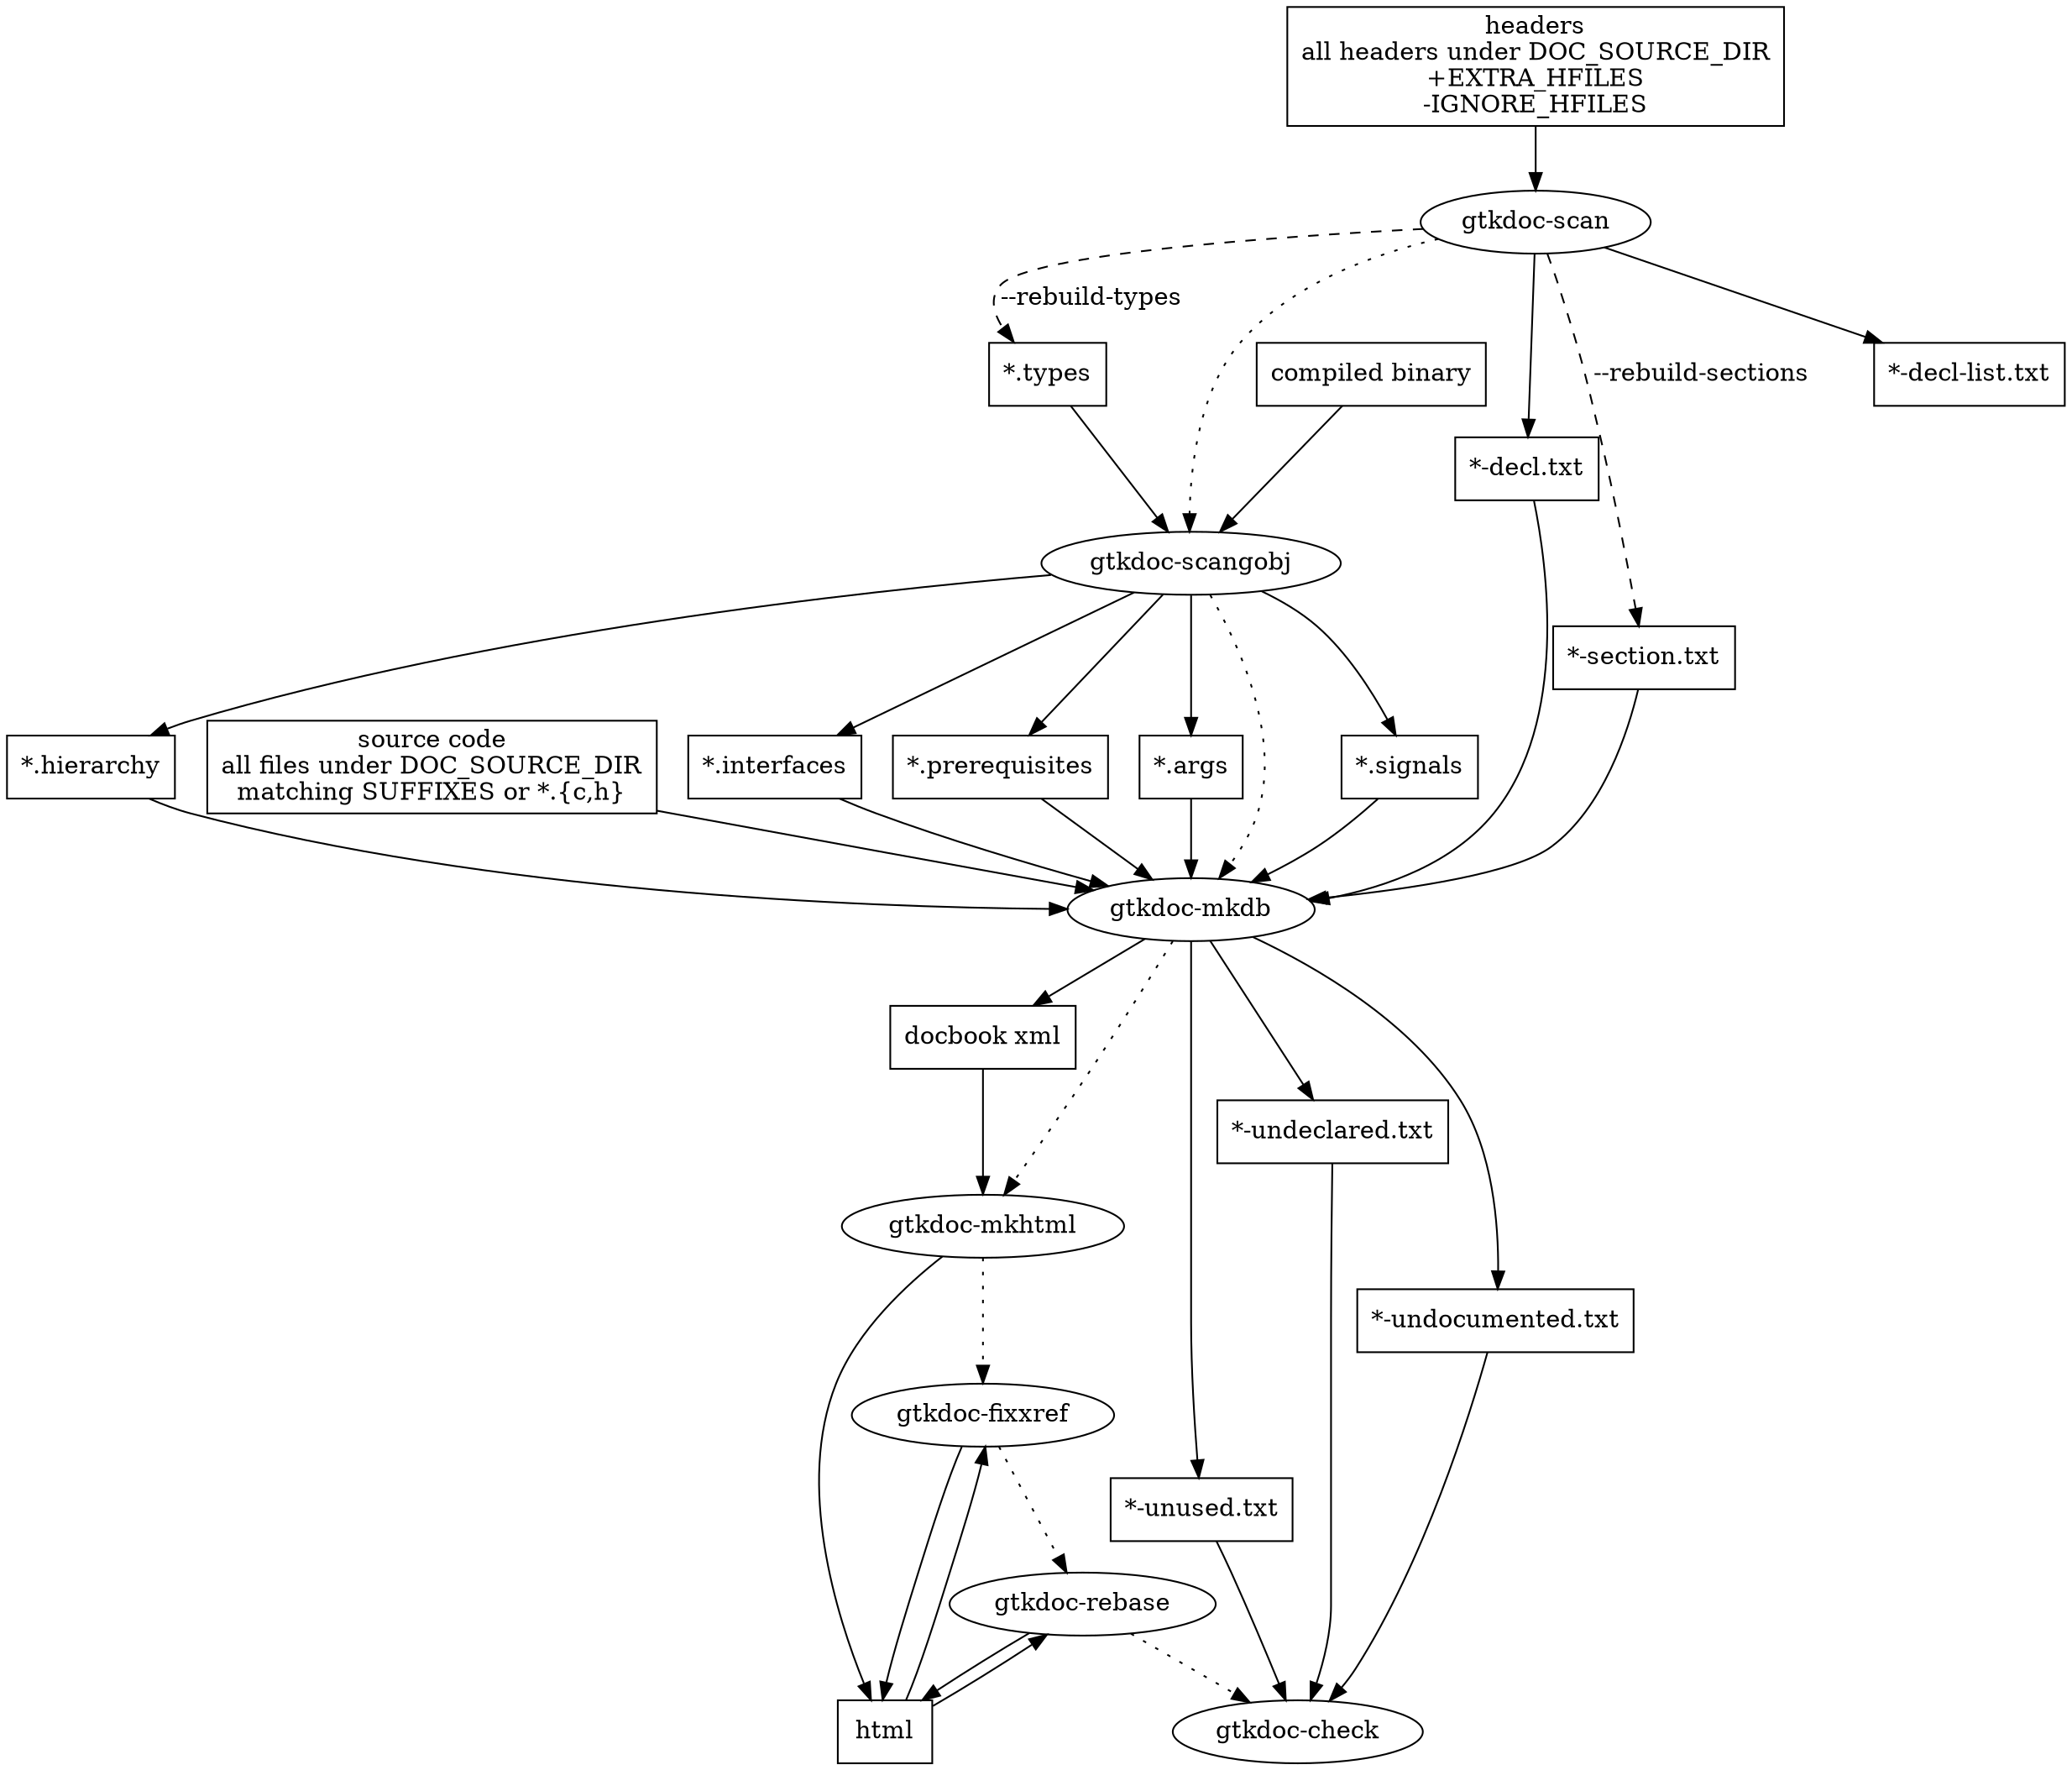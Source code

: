 /* files and tools in gtk-doc workflow
 * dot -Tpng gtkdoc.dot -ogtkdoc.png
 */
 
digraph gtkdoc {
    /* graph attributes */
    /*rankdir=BT;*/
    
    /* default node attributes */
    node [ shape=box];
    
    /* tools nodes */
    gtkdoc_scan [label="gtkdoc-scan",shape="ellipse" ];
    gtkdoc_scangobj [label="gtkdoc-scangobj",shape="ellipse" ];
    gtkdoc_mkdb [label="gtkdoc-mkdb",shape="ellipse" ];
    gtkdoc_mkhtml [label="gtkdoc-mkhtml",shape="ellipse" ];
    gtkdoc_fixxref [label="gtkdoc-fixxref",shape="ellipse" ];
    gtkdoc_rebase [label="gtkdoc-rebase",shape="ellipse" ];
    gtkdoc_check [label="gtkdoc-check",shape="ellipse" ];

    /* file nodes */
    headers [label="headers\nall headers under DOC_SOURCE_DIR\n+EXTRA_HFILES\n-IGNORE_HFILES"];
    sources [label="source code\nall files under DOC_SOURCE_DIR\nmatching SUFFIXES or *.{c,h}"];
    binary [label="compiled binary"];
    xml [label="docbook xml"];
    html [label="html"];
    module_decl_list [label="*-decl-list.txt" ];
    module_decl [label="*-decl.txt" ];
    module_types [label="*.types" ];
    module_sections [label="*-section.txt" ];
    module_signals [label="*.signals" ];
    module_hierarchy [label="*.hierarchy" ];
    module_interfaces [label="*.interfaces" ];
    module_prerequisites [label="*.prerequisites" ];
    module_args [label="*.args" ];
    module_undeclared [label="*-undeclared.txt" ];
    module_undocumented [label="*-undocumented.txt" ];
    module_unused [label="*-unused.txt" ];
 
    /* tool invokation */
    gtkdoc_scan -> gtkdoc_scangobj -> gtkdoc_mkdb -> gtkdoc_mkhtml -> gtkdoc_fixxref -> gtkdoc_rebase -> gtkdoc_check [style="dotted"];

    /* file usage */
    headers -> gtkdoc_scan;
    gtkdoc_scan -> module_sections [label="--rebuild-sections", style="dashed"];
    gtkdoc_scan -> module_types [label="--rebuild-types", style="dashed"];
    gtkdoc_scan -> module_decl;
    gtkdoc_scan -> module_decl_list;
 
    binary -> gtkdoc_scangobj;
    module_types -> gtkdoc_scangobj;
    gtkdoc_scangobj -> module_signals;
    gtkdoc_scangobj -> module_hierarchy;
    gtkdoc_scangobj -> module_interfaces;
    gtkdoc_scangobj -> module_prerequisites;
    gtkdoc_scangobj -> module_args;

    sources -> gtkdoc_mkdb;
    module_sections -> gtkdoc_mkdb;
    module_decl -> gtkdoc_mkdb;
    module_signals -> gtkdoc_mkdb;
    module_args -> gtkdoc_mkdb;
    module_hierarchy -> gtkdoc_mkdb;
    module_interfaces -> gtkdoc_mkdb;
    module_prerequisites -> gtkdoc_mkdb;
    gtkdoc_mkdb -> xml;
    gtkdoc_mkdb -> module_undeclared;
    gtkdoc_mkdb -> module_undocumented;
    gtkdoc_mkdb -> module_unused;
    
    xml -> gtkdoc_mkhtml -> html;
    
    html -> gtkdoc_fixxref -> html;
    html -> gtkdoc_rebase -> html;
    
    module_undeclared -> gtkdoc_check;
    module_undocumented -> gtkdoc_check;
    module_unused -> gtkdoc_check;
}

